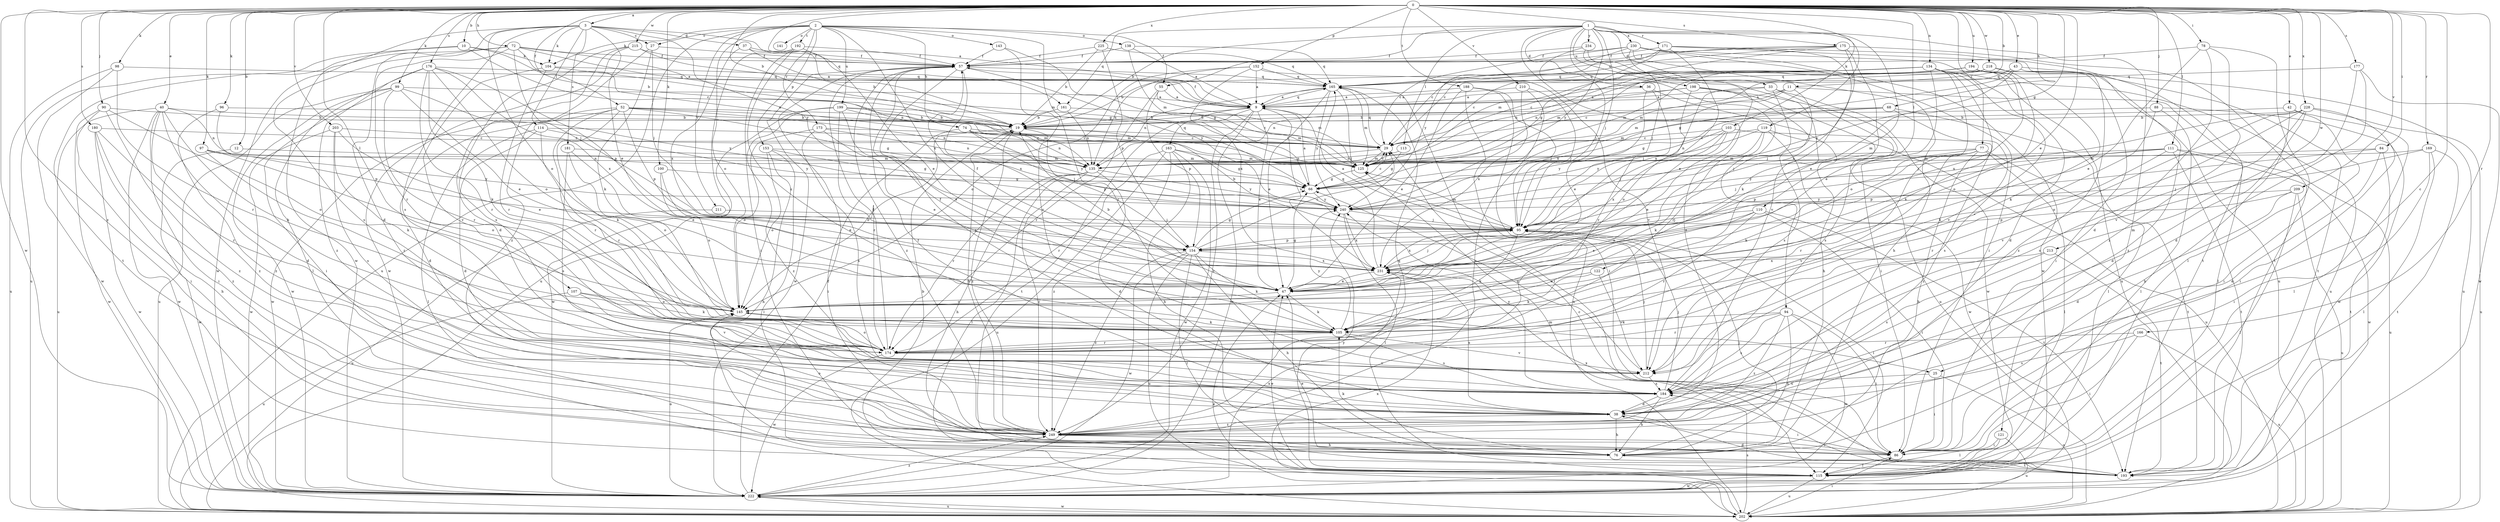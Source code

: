 strict digraph  {
0;
1;
2;
3;
9;
10;
11;
12;
19;
25;
27;
29;
33;
36;
37;
38;
40;
42;
43;
47;
52;
55;
57;
66;
68;
72;
74;
76;
77;
78;
84;
86;
88;
90;
94;
95;
96;
97;
98;
99;
100;
103;
104;
105;
107;
110;
111;
113;
114;
115;
119;
121;
122;
125;
134;
135;
138;
141;
143;
145;
152;
153;
154;
161;
163;
165;
166;
169;
171;
173;
174;
175;
176;
177;
180;
181;
184;
188;
192;
193;
194;
198;
199;
202;
203;
209;
210;
211;
212;
213;
215;
218;
222;
225;
228;
230;
231;
234;
240;
249;
0 -> 3  [label=a];
0 -> 9  [label=a];
0 -> 10  [label=b];
0 -> 11  [label=b];
0 -> 12  [label=b];
0 -> 19  [label=b];
0 -> 25  [label=c];
0 -> 40  [label=e];
0 -> 42  [label=e];
0 -> 43  [label=e];
0 -> 47  [label=e];
0 -> 52  [label=f];
0 -> 66  [label=g];
0 -> 68  [label=h];
0 -> 72  [label=h];
0 -> 77  [label=i];
0 -> 78  [label=i];
0 -> 84  [label=i];
0 -> 88  [label=j];
0 -> 90  [label=j];
0 -> 96  [label=k];
0 -> 97  [label=k];
0 -> 98  [label=k];
0 -> 99  [label=k];
0 -> 100  [label=k];
0 -> 103  [label=k];
0 -> 107  [label=l];
0 -> 110  [label=l];
0 -> 111  [label=l];
0 -> 134  [label=n];
0 -> 152  [label=p];
0 -> 166  [label=r];
0 -> 169  [label=r];
0 -> 175  [label=s];
0 -> 176  [label=s];
0 -> 177  [label=s];
0 -> 180  [label=s];
0 -> 188  [label=t];
0 -> 194  [label=u];
0 -> 203  [label=v];
0 -> 209  [label=v];
0 -> 210  [label=v];
0 -> 213  [label=w];
0 -> 215  [label=w];
0 -> 218  [label=w];
0 -> 222  [label=w];
0 -> 225  [label=x];
0 -> 228  [label=x];
0 -> 249  [label=z];
1 -> 19  [label=b];
1 -> 33  [label=d];
1 -> 36  [label=d];
1 -> 55  [label=f];
1 -> 94  [label=j];
1 -> 95  [label=j];
1 -> 113  [label=l];
1 -> 119  [label=m];
1 -> 121  [label=m];
1 -> 122  [label=m];
1 -> 161  [label=q];
1 -> 171  [label=r];
1 -> 198  [label=u];
1 -> 230  [label=x];
1 -> 234  [label=y];
1 -> 240  [label=y];
1 -> 249  [label=z];
2 -> 25  [label=c];
2 -> 27  [label=c];
2 -> 55  [label=f];
2 -> 74  [label=h];
2 -> 104  [label=k];
2 -> 138  [label=o];
2 -> 141  [label=o];
2 -> 143  [label=o];
2 -> 145  [label=o];
2 -> 153  [label=p];
2 -> 173  [label=r];
2 -> 192  [label=t];
2 -> 199  [label=u];
2 -> 202  [label=u];
2 -> 211  [label=v];
2 -> 231  [label=x];
3 -> 27  [label=c];
3 -> 37  [label=d];
3 -> 38  [label=d];
3 -> 47  [label=e];
3 -> 104  [label=k];
3 -> 114  [label=l];
3 -> 145  [label=o];
3 -> 161  [label=q];
3 -> 181  [label=s];
3 -> 184  [label=s];
3 -> 222  [label=w];
3 -> 240  [label=y];
9 -> 19  [label=b];
9 -> 47  [label=e];
9 -> 57  [label=f];
9 -> 163  [label=q];
9 -> 165  [label=q];
9 -> 193  [label=t];
9 -> 222  [label=w];
9 -> 231  [label=x];
9 -> 249  [label=z];
10 -> 19  [label=b];
10 -> 29  [label=c];
10 -> 104  [label=k];
10 -> 193  [label=t];
10 -> 202  [label=u];
11 -> 9  [label=a];
11 -> 29  [label=c];
11 -> 95  [label=j];
11 -> 115  [label=l];
11 -> 125  [label=m];
12 -> 125  [label=m];
12 -> 222  [label=w];
19 -> 29  [label=c];
19 -> 145  [label=o];
19 -> 154  [label=p];
19 -> 249  [label=z];
25 -> 86  [label=i];
25 -> 184  [label=s];
25 -> 202  [label=u];
27 -> 57  [label=f];
27 -> 95  [label=j];
27 -> 105  [label=k];
27 -> 249  [label=z];
29 -> 125  [label=m];
29 -> 135  [label=n];
29 -> 165  [label=q];
33 -> 9  [label=a];
33 -> 95  [label=j];
33 -> 174  [label=r];
33 -> 184  [label=s];
33 -> 222  [label=w];
36 -> 9  [label=a];
36 -> 47  [label=e];
36 -> 76  [label=h];
36 -> 174  [label=r];
37 -> 19  [label=b];
37 -> 57  [label=f];
37 -> 66  [label=g];
37 -> 231  [label=x];
38 -> 57  [label=f];
38 -> 76  [label=h];
38 -> 86  [label=i];
38 -> 231  [label=x];
38 -> 249  [label=z];
40 -> 19  [label=b];
40 -> 38  [label=d];
40 -> 86  [label=i];
40 -> 105  [label=k];
40 -> 135  [label=n];
40 -> 202  [label=u];
40 -> 222  [label=w];
40 -> 249  [label=z];
42 -> 19  [label=b];
42 -> 76  [label=h];
42 -> 86  [label=i];
42 -> 115  [label=l];
43 -> 66  [label=g];
43 -> 165  [label=q];
43 -> 202  [label=u];
43 -> 240  [label=y];
43 -> 249  [label=z];
47 -> 19  [label=b];
47 -> 66  [label=g];
47 -> 105  [label=k];
47 -> 145  [label=o];
52 -> 19  [label=b];
52 -> 38  [label=d];
52 -> 66  [label=g];
52 -> 105  [label=k];
52 -> 125  [label=m];
52 -> 135  [label=n];
52 -> 154  [label=p];
52 -> 174  [label=r];
52 -> 222  [label=w];
55 -> 9  [label=a];
55 -> 125  [label=m];
55 -> 154  [label=p];
55 -> 174  [label=r];
57 -> 165  [label=q];
57 -> 184  [label=s];
57 -> 222  [label=w];
57 -> 231  [label=x];
57 -> 240  [label=y];
57 -> 249  [label=z];
66 -> 9  [label=a];
66 -> 29  [label=c];
66 -> 240  [label=y];
68 -> 19  [label=b];
68 -> 66  [label=g];
68 -> 115  [label=l];
68 -> 125  [label=m];
68 -> 184  [label=s];
72 -> 9  [label=a];
72 -> 57  [label=f];
72 -> 95  [label=j];
72 -> 125  [label=m];
72 -> 135  [label=n];
72 -> 174  [label=r];
72 -> 184  [label=s];
72 -> 222  [label=w];
74 -> 29  [label=c];
74 -> 86  [label=i];
74 -> 95  [label=j];
74 -> 135  [label=n];
74 -> 240  [label=y];
76 -> 19  [label=b];
76 -> 95  [label=j];
76 -> 105  [label=k];
76 -> 193  [label=t];
77 -> 76  [label=h];
77 -> 105  [label=k];
77 -> 115  [label=l];
77 -> 125  [label=m];
77 -> 174  [label=r];
77 -> 193  [label=t];
77 -> 212  [label=v];
77 -> 240  [label=y];
78 -> 38  [label=d];
78 -> 47  [label=e];
78 -> 57  [label=f];
78 -> 115  [label=l];
78 -> 249  [label=z];
84 -> 38  [label=d];
84 -> 125  [label=m];
84 -> 154  [label=p];
84 -> 193  [label=t];
86 -> 115  [label=l];
86 -> 231  [label=x];
88 -> 19  [label=b];
88 -> 105  [label=k];
88 -> 115  [label=l];
88 -> 222  [label=w];
90 -> 19  [label=b];
90 -> 86  [label=i];
90 -> 145  [label=o];
90 -> 222  [label=w];
90 -> 249  [label=z];
94 -> 76  [label=h];
94 -> 86  [label=i];
94 -> 105  [label=k];
94 -> 174  [label=r];
94 -> 184  [label=s];
94 -> 222  [label=w];
94 -> 249  [label=z];
95 -> 9  [label=a];
95 -> 19  [label=b];
95 -> 105  [label=k];
95 -> 115  [label=l];
95 -> 125  [label=m];
95 -> 154  [label=p];
95 -> 231  [label=x];
96 -> 19  [label=b];
96 -> 154  [label=p];
96 -> 249  [label=z];
97 -> 135  [label=n];
97 -> 145  [label=o];
97 -> 174  [label=r];
97 -> 240  [label=y];
98 -> 165  [label=q];
98 -> 174  [label=r];
98 -> 202  [label=u];
98 -> 222  [label=w];
99 -> 9  [label=a];
99 -> 47  [label=e];
99 -> 86  [label=i];
99 -> 174  [label=r];
99 -> 202  [label=u];
99 -> 222  [label=w];
99 -> 240  [label=y];
100 -> 47  [label=e];
100 -> 66  [label=g];
100 -> 145  [label=o];
103 -> 29  [label=c];
103 -> 95  [label=j];
103 -> 135  [label=n];
103 -> 231  [label=x];
103 -> 240  [label=y];
103 -> 249  [label=z];
104 -> 135  [label=n];
104 -> 165  [label=q];
104 -> 174  [label=r];
104 -> 212  [label=v];
105 -> 57  [label=f];
105 -> 174  [label=r];
105 -> 184  [label=s];
105 -> 212  [label=v];
105 -> 240  [label=y];
107 -> 105  [label=k];
107 -> 145  [label=o];
107 -> 202  [label=u];
107 -> 212  [label=v];
110 -> 47  [label=e];
110 -> 86  [label=i];
110 -> 95  [label=j];
110 -> 174  [label=r];
110 -> 193  [label=t];
110 -> 231  [label=x];
111 -> 95  [label=j];
111 -> 125  [label=m];
111 -> 154  [label=p];
111 -> 174  [label=r];
111 -> 193  [label=t];
111 -> 202  [label=u];
111 -> 222  [label=w];
113 -> 66  [label=g];
113 -> 135  [label=n];
114 -> 29  [label=c];
114 -> 38  [label=d];
114 -> 115  [label=l];
114 -> 174  [label=r];
114 -> 240  [label=y];
115 -> 47  [label=e];
115 -> 202  [label=u];
115 -> 222  [label=w];
115 -> 240  [label=y];
119 -> 29  [label=c];
119 -> 47  [label=e];
119 -> 105  [label=k];
119 -> 202  [label=u];
119 -> 222  [label=w];
119 -> 240  [label=y];
121 -> 86  [label=i];
121 -> 115  [label=l];
121 -> 202  [label=u];
122 -> 47  [label=e];
122 -> 105  [label=k];
122 -> 212  [label=v];
125 -> 29  [label=c];
125 -> 66  [label=g];
134 -> 19  [label=b];
134 -> 29  [label=c];
134 -> 38  [label=d];
134 -> 47  [label=e];
134 -> 105  [label=k];
134 -> 125  [label=m];
134 -> 135  [label=n];
134 -> 145  [label=o];
134 -> 165  [label=q];
134 -> 202  [label=u];
134 -> 212  [label=v];
135 -> 38  [label=d];
135 -> 76  [label=h];
135 -> 115  [label=l];
135 -> 174  [label=r];
135 -> 240  [label=y];
135 -> 249  [label=z];
138 -> 9  [label=a];
138 -> 57  [label=f];
138 -> 125  [label=m];
138 -> 165  [label=q];
143 -> 57  [label=f];
143 -> 66  [label=g];
143 -> 212  [label=v];
145 -> 105  [label=k];
152 -> 9  [label=a];
152 -> 135  [label=n];
152 -> 145  [label=o];
152 -> 165  [label=q];
152 -> 212  [label=v];
152 -> 231  [label=x];
153 -> 66  [label=g];
153 -> 76  [label=h];
153 -> 115  [label=l];
153 -> 125  [label=m];
153 -> 145  [label=o];
154 -> 29  [label=c];
154 -> 66  [label=g];
154 -> 76  [label=h];
154 -> 105  [label=k];
154 -> 115  [label=l];
154 -> 202  [label=u];
154 -> 222  [label=w];
154 -> 231  [label=x];
154 -> 249  [label=z];
161 -> 19  [label=b];
161 -> 125  [label=m];
161 -> 135  [label=n];
163 -> 66  [label=g];
163 -> 76  [label=h];
163 -> 125  [label=m];
163 -> 174  [label=r];
163 -> 202  [label=u];
163 -> 222  [label=w];
163 -> 249  [label=z];
165 -> 9  [label=a];
165 -> 47  [label=e];
165 -> 95  [label=j];
165 -> 115  [label=l];
165 -> 125  [label=m];
165 -> 135  [label=n];
165 -> 240  [label=y];
166 -> 86  [label=i];
166 -> 174  [label=r];
166 -> 184  [label=s];
166 -> 202  [label=u];
169 -> 86  [label=i];
169 -> 95  [label=j];
169 -> 115  [label=l];
169 -> 135  [label=n];
169 -> 193  [label=t];
171 -> 29  [label=c];
171 -> 57  [label=f];
171 -> 66  [label=g];
171 -> 105  [label=k];
171 -> 193  [label=t];
171 -> 202  [label=u];
171 -> 231  [label=x];
173 -> 29  [label=c];
173 -> 47  [label=e];
173 -> 135  [label=n];
173 -> 145  [label=o];
173 -> 184  [label=s];
174 -> 57  [label=f];
174 -> 145  [label=o];
174 -> 212  [label=v];
174 -> 222  [label=w];
175 -> 29  [label=c];
175 -> 47  [label=e];
175 -> 57  [label=f];
175 -> 125  [label=m];
175 -> 165  [label=q];
175 -> 193  [label=t];
175 -> 231  [label=x];
176 -> 105  [label=k];
176 -> 115  [label=l];
176 -> 145  [label=o];
176 -> 154  [label=p];
176 -> 165  [label=q];
176 -> 174  [label=r];
176 -> 231  [label=x];
176 -> 249  [label=z];
177 -> 38  [label=d];
177 -> 165  [label=q];
177 -> 212  [label=v];
177 -> 222  [label=w];
180 -> 29  [label=c];
180 -> 76  [label=h];
180 -> 174  [label=r];
180 -> 222  [label=w];
180 -> 249  [label=z];
181 -> 47  [label=e];
181 -> 125  [label=m];
181 -> 145  [label=o];
181 -> 184  [label=s];
184 -> 38  [label=d];
184 -> 76  [label=h];
184 -> 95  [label=j];
184 -> 240  [label=y];
188 -> 9  [label=a];
188 -> 47  [label=e];
188 -> 86  [label=i];
188 -> 95  [label=j];
188 -> 202  [label=u];
192 -> 47  [label=e];
192 -> 57  [label=f];
192 -> 86  [label=i];
192 -> 105  [label=k];
192 -> 202  [label=u];
193 -> 29  [label=c];
193 -> 38  [label=d];
193 -> 47  [label=e];
193 -> 125  [label=m];
194 -> 86  [label=i];
194 -> 125  [label=m];
194 -> 135  [label=n];
194 -> 145  [label=o];
194 -> 165  [label=q];
194 -> 193  [label=t];
194 -> 231  [label=x];
198 -> 9  [label=a];
198 -> 86  [label=i];
198 -> 135  [label=n];
198 -> 145  [label=o];
198 -> 184  [label=s];
198 -> 202  [label=u];
199 -> 19  [label=b];
199 -> 29  [label=c];
199 -> 47  [label=e];
199 -> 125  [label=m];
199 -> 174  [label=r];
199 -> 222  [label=w];
199 -> 249  [label=z];
202 -> 47  [label=e];
202 -> 86  [label=i];
202 -> 184  [label=s];
202 -> 222  [label=w];
202 -> 231  [label=x];
203 -> 29  [label=c];
203 -> 47  [label=e];
203 -> 105  [label=k];
203 -> 184  [label=s];
203 -> 222  [label=w];
209 -> 38  [label=d];
209 -> 115  [label=l];
209 -> 154  [label=p];
209 -> 202  [label=u];
209 -> 240  [label=y];
210 -> 9  [label=a];
210 -> 95  [label=j];
210 -> 231  [label=x];
210 -> 249  [label=z];
211 -> 95  [label=j];
211 -> 202  [label=u];
212 -> 66  [label=g];
212 -> 95  [label=j];
212 -> 184  [label=s];
213 -> 184  [label=s];
213 -> 193  [label=t];
213 -> 231  [label=x];
215 -> 9  [label=a];
215 -> 38  [label=d];
215 -> 57  [label=f];
215 -> 184  [label=s];
215 -> 222  [label=w];
218 -> 29  [label=c];
218 -> 105  [label=k];
218 -> 125  [label=m];
218 -> 165  [label=q];
218 -> 249  [label=z];
222 -> 57  [label=f];
222 -> 145  [label=o];
222 -> 202  [label=u];
222 -> 231  [label=x];
222 -> 249  [label=z];
225 -> 19  [label=b];
225 -> 57  [label=f];
225 -> 154  [label=p];
225 -> 165  [label=q];
228 -> 19  [label=b];
228 -> 38  [label=d];
228 -> 86  [label=i];
228 -> 95  [label=j];
228 -> 145  [label=o];
228 -> 184  [label=s];
228 -> 202  [label=u];
228 -> 212  [label=v];
230 -> 29  [label=c];
230 -> 57  [label=f];
230 -> 76  [label=h];
230 -> 86  [label=i];
230 -> 95  [label=j];
230 -> 202  [label=u];
230 -> 222  [label=w];
230 -> 240  [label=y];
231 -> 47  [label=e];
231 -> 57  [label=f];
231 -> 95  [label=j];
231 -> 165  [label=q];
234 -> 47  [label=e];
234 -> 57  [label=f];
234 -> 95  [label=j];
234 -> 212  [label=v];
240 -> 95  [label=j];
240 -> 115  [label=l];
240 -> 231  [label=x];
249 -> 19  [label=b];
249 -> 76  [label=h];
249 -> 86  [label=i];
249 -> 145  [label=o];
249 -> 165  [label=q];
}

